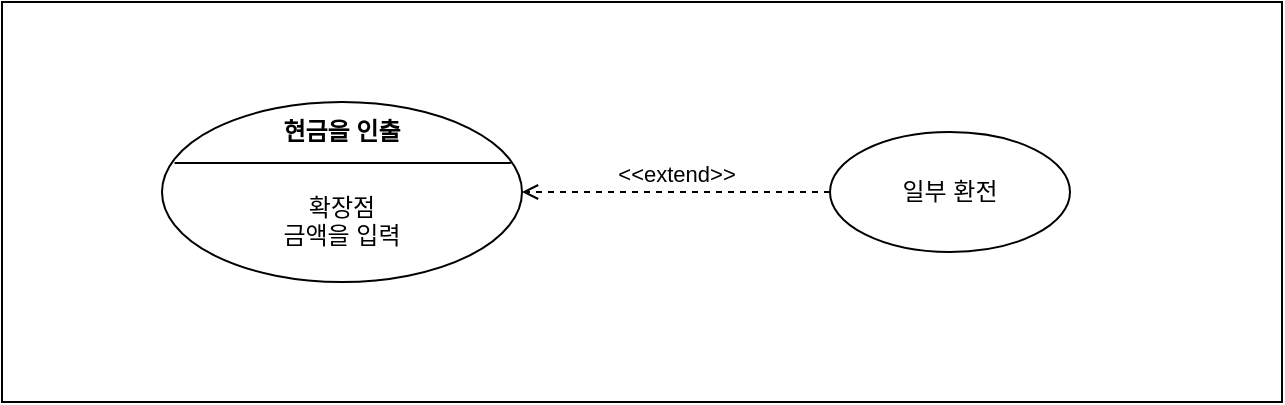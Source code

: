 <mxfile version="20.8.21" type="github">
  <diagram name="페이지-1" id="e-0YLt9V1Vn9EAbWaR6J">
    <mxGraphModel dx="1807" dy="713" grid="1" gridSize="10" guides="1" tooltips="1" connect="1" arrows="1" fold="1" page="1" pageScale="1" pageWidth="827" pageHeight="1169" math="0" shadow="0">
      <root>
        <mxCell id="0" />
        <mxCell id="1" parent="0" />
        <mxCell id="v0IKyYrfHl6AA_qtvxN0-1" value="" style="rounded=0;whiteSpace=wrap;html=1;" vertex="1" parent="1">
          <mxGeometry y="120" width="640" height="200" as="geometry" />
        </mxCell>
        <mxCell id="v0IKyYrfHl6AA_qtvxN0-2" value="&lt;br&gt;&lt;br&gt;확장점&lt;br&gt;금액을 입력" style="ellipse;whiteSpace=wrap;html=1;" vertex="1" parent="1">
          <mxGeometry x="80" y="170" width="180" height="90" as="geometry" />
        </mxCell>
        <mxCell id="v0IKyYrfHl6AA_qtvxN0-3" value="" style="endArrow=none;html=1;rounded=0;exitX=0.035;exitY=0.339;exitDx=0;exitDy=0;exitPerimeter=0;entryX=0.969;entryY=0.339;entryDx=0;entryDy=0;entryPerimeter=0;" edge="1" parent="1" source="v0IKyYrfHl6AA_qtvxN0-2" target="v0IKyYrfHl6AA_qtvxN0-2">
          <mxGeometry width="50" height="50" relative="1" as="geometry">
            <mxPoint x="390" y="360" as="sourcePoint" />
            <mxPoint x="440" y="310" as="targetPoint" />
          </mxGeometry>
        </mxCell>
        <mxCell id="v0IKyYrfHl6AA_qtvxN0-4" value="&lt;b&gt;현금을 인출&lt;/b&gt;" style="text;html=1;strokeColor=none;fillColor=none;align=center;verticalAlign=middle;whiteSpace=wrap;rounded=0;" vertex="1" parent="1">
          <mxGeometry x="125" y="170" width="90" height="30" as="geometry" />
        </mxCell>
        <mxCell id="v0IKyYrfHl6AA_qtvxN0-6" value="&amp;lt;&amp;lt;extend&amp;gt;&amp;gt;" style="edgeStyle=orthogonalEdgeStyle;rounded=0;orthogonalLoop=1;jettySize=auto;html=1;entryX=1;entryY=0.5;entryDx=0;entryDy=0;dashed=1;endArrow=open;endFill=0;labelPosition=center;verticalLabelPosition=top;align=center;verticalAlign=bottom;" edge="1" parent="1" source="v0IKyYrfHl6AA_qtvxN0-5" target="v0IKyYrfHl6AA_qtvxN0-2">
          <mxGeometry relative="1" as="geometry" />
        </mxCell>
        <mxCell id="v0IKyYrfHl6AA_qtvxN0-5" value="일부 환전" style="ellipse;whiteSpace=wrap;html=1;" vertex="1" parent="1">
          <mxGeometry x="414" y="185" width="120" height="60" as="geometry" />
        </mxCell>
      </root>
    </mxGraphModel>
  </diagram>
</mxfile>
